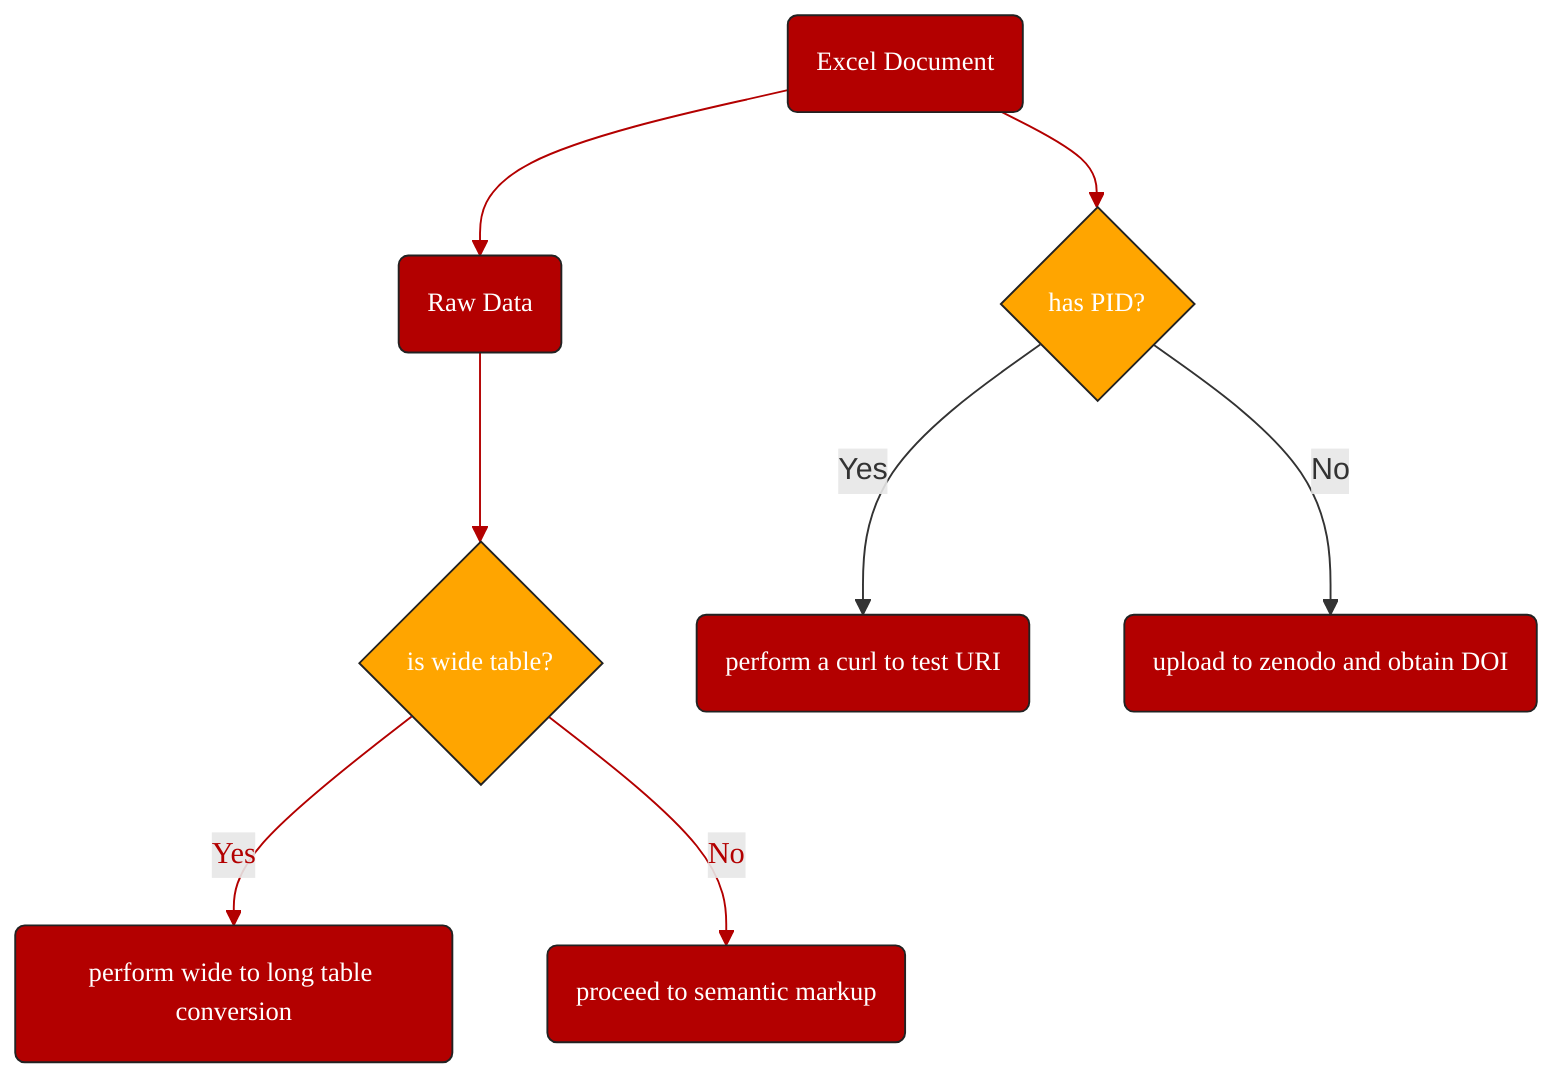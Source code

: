 graph TD;
    A(Excel Document):::box -->B(Raw Data):::box
    B --> C{is wide table?}:::box1
    C -->|Yes| D(perform wide to long table conversion):::box
    C -->|No| E(proceed to semantic markup):::box
    A --> F{has PID?}:::box1
    F -->|Yes| G(perform a curl to test URI):::box
    F -->|No| H(upload to zenodo and obtain DOI):::box

classDef box font-family:avenir,font-size:14px,fill:#B30000,stroke:#222,color:#fff,stroke-width:1px
classDef box1 font-family:avenir,font-size:14px,fill:orange,stroke:#222,color:#fff,stroke-width:1px
linkStyle 0,1,2,3,4 stroke:#B30000,stroke-width:1px,color:#B30000,font-family:avenir;